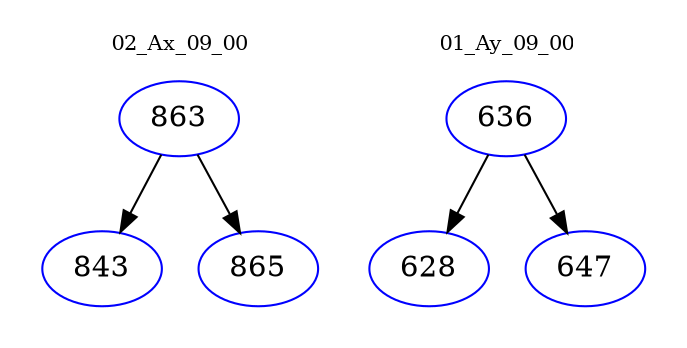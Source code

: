 digraph{
subgraph cluster_0 {
color = white
label = "02_Ax_09_00";
fontsize=10;
T0_863 [label="863", color="blue"]
T0_863 -> T0_843 [color="black"]
T0_843 [label="843", color="blue"]
T0_863 -> T0_865 [color="black"]
T0_865 [label="865", color="blue"]
}
subgraph cluster_1 {
color = white
label = "01_Ay_09_00";
fontsize=10;
T1_636 [label="636", color="blue"]
T1_636 -> T1_628 [color="black"]
T1_628 [label="628", color="blue"]
T1_636 -> T1_647 [color="black"]
T1_647 [label="647", color="blue"]
}
}
